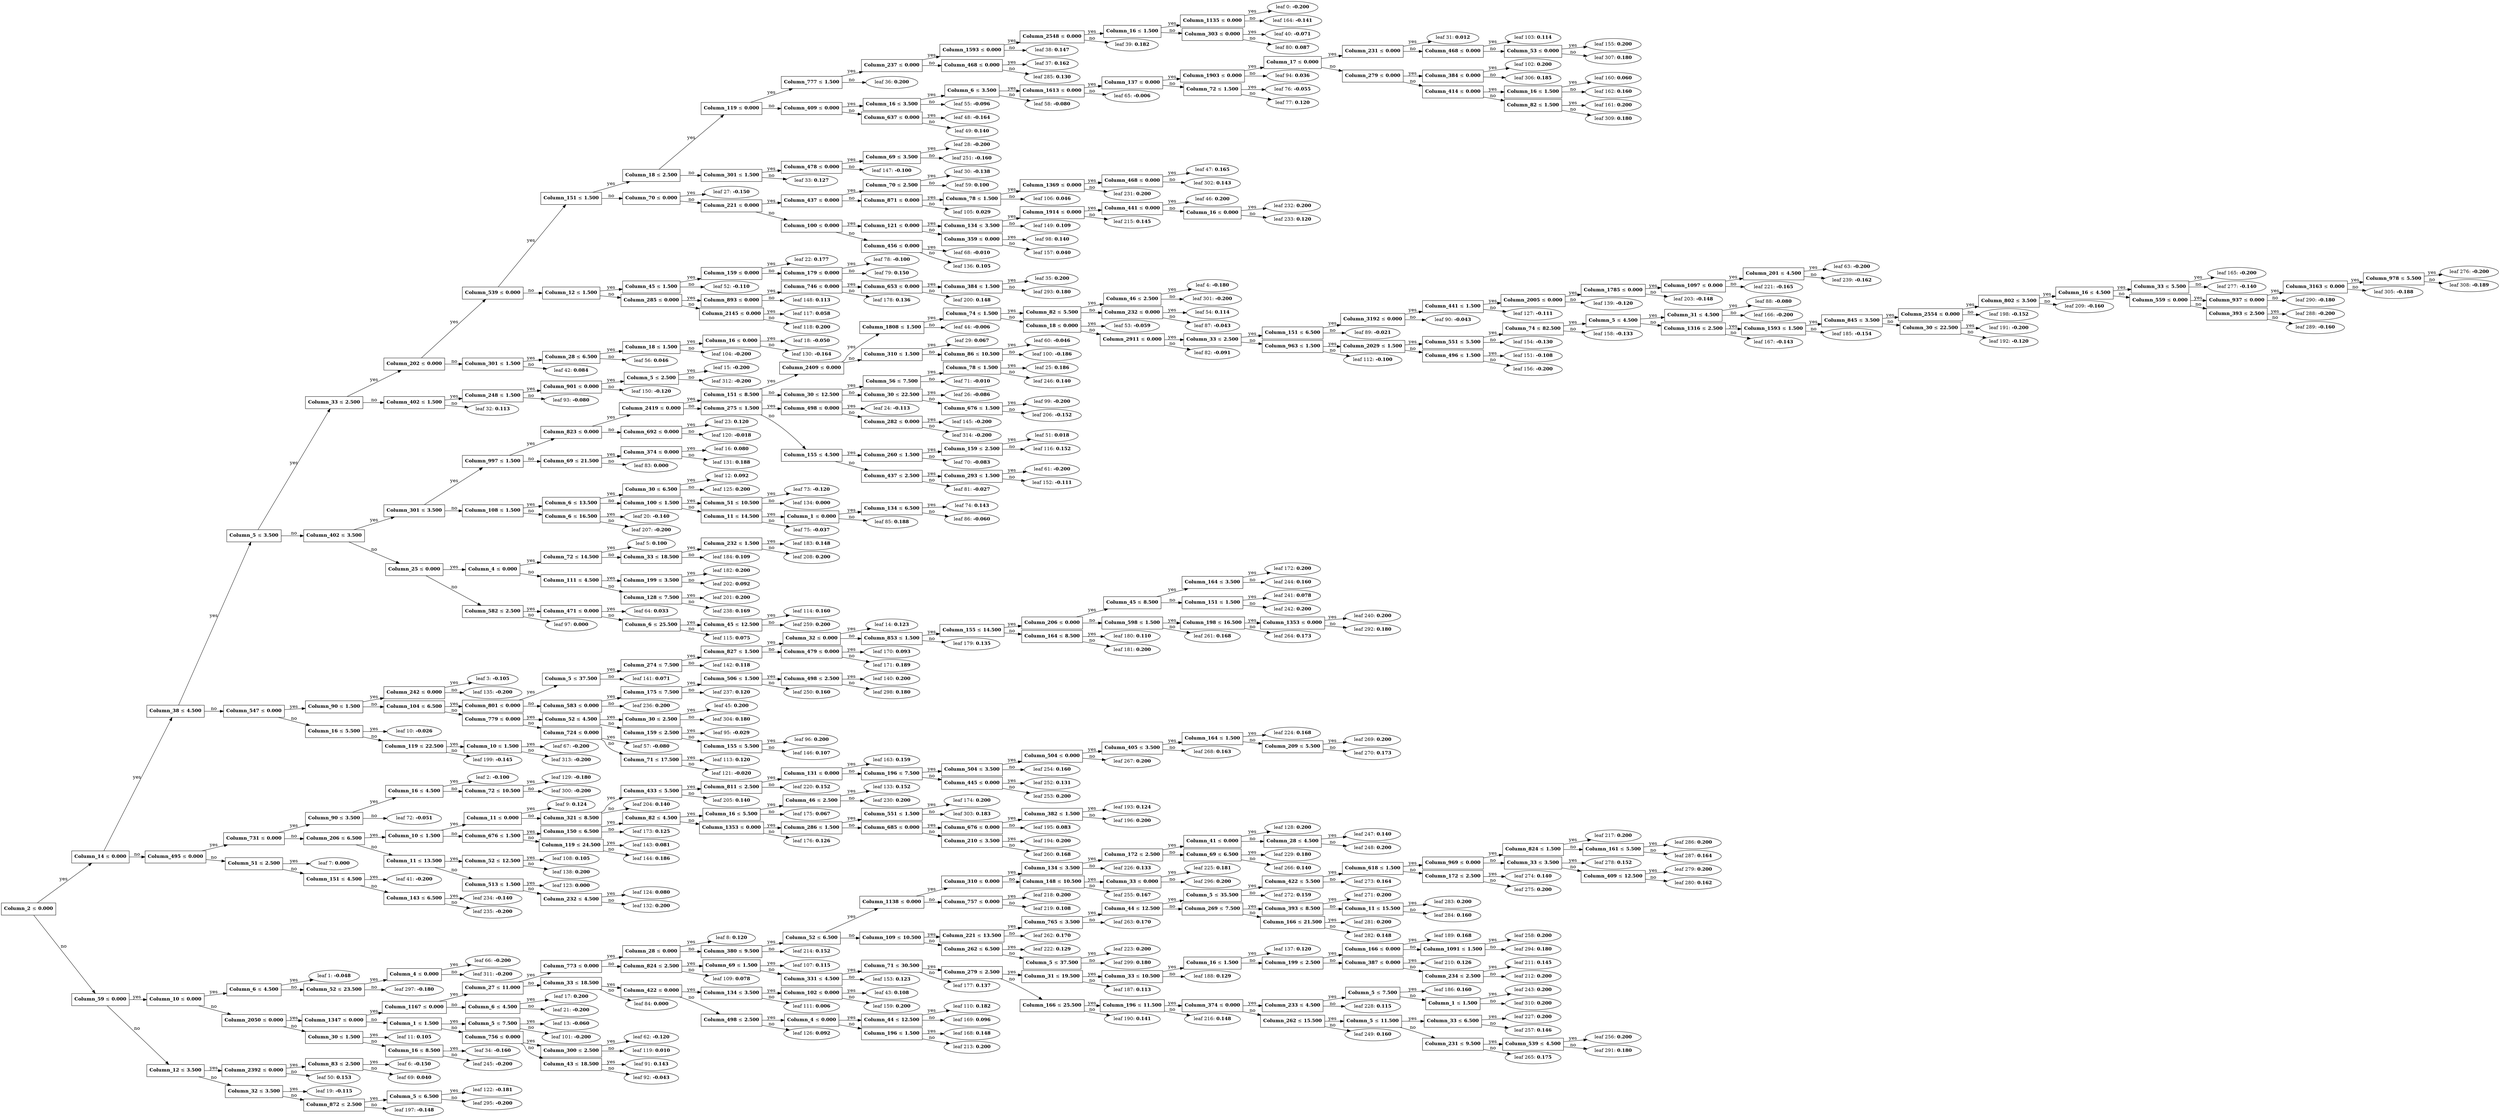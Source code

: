 digraph {
	graph [nodesep=0.05 rankdir=LR ranksep=0.3]
	split0 [label=<<B>Column_2</B> &#8804; <B>0.000</B>> fillcolor=white shape=rectangle style=""]
	split1 [label=<<B>Column_14</B> &#8804; <B>0.000</B>> fillcolor=white shape=rectangle style=""]
	split2 [label=<<B>Column_38</B> &#8804; <B>4.500</B>> fillcolor=white shape=rectangle style=""]
	split3 [label=<<B>Column_5</B> &#8804; <B>3.500</B>> fillcolor=white shape=rectangle style=""]
	split14 [label=<<B>Column_33</B> &#8804; <B>2.500</B>> fillcolor=white shape=rectangle style=""]
	split17 [label=<<B>Column_202</B> &#8804; <B>0.000</B>> fillcolor=white shape=rectangle style=""]
	split21 [label=<<B>Column_539</B> &#8804; <B>0.000</B>> fillcolor=white shape=rectangle style=""]
	split26 [label=<<B>Column_151</B> &#8804; <B>1.500</B>> fillcolor=white shape=rectangle style=""]
	split27 [label=<<B>Column_18</B> &#8804; <B>2.500</B>> fillcolor=white shape=rectangle style=""]
	split30 [label=<<B>Column_119</B> &#8804; <B>0.000</B>> fillcolor=white shape=rectangle style=""]
	split35 [label=<<B>Column_777</B> &#8804; <B>1.500</B>> fillcolor=white shape=rectangle style=""]
	split36 [label=<<B>Column_237</B> &#8804; <B>0.000</B>> fillcolor=white shape=rectangle style=""]
	split37 [label=<<B>Column_1593</B> &#8804; <B>0.000</B>> fillcolor=white shape=rectangle style=""]
	split38 [label=<<B>Column_2548</B> &#8804; <B>0.000</B>> fillcolor=white shape=rectangle style=""]
	split39 [label=<<B>Column_16</B> &#8804; <B>1.500</B>> fillcolor=white shape=rectangle style=""]
	split163 [label=<<B>Column_1135</B> &#8804; <B>0.000</B>> fillcolor=white shape=rectangle style=""]
	leaf0 [label=<leaf 0: <B>-0.200</B>>]
	split163 -> leaf0 [label=yes]
	leaf164 [label=<leaf 164: <B>-0.141</B>>]
	split163 -> leaf164 [label=no]
	split39 -> split163 [label=yes]
	split79 [label=<<B>Column_303</B> &#8804; <B>0.000</B>> fillcolor=white shape=rectangle style=""]
	leaf40 [label=<leaf 40: <B>-0.071</B>>]
	split79 -> leaf40 [label=yes]
	leaf80 [label=<leaf 80: <B>0.087</B>>]
	split79 -> leaf80 [label=no]
	split39 -> split79 [label=no]
	split38 -> split39 [label=yes]
	leaf39 [label=<leaf 39: <B>0.182</B>>]
	split38 -> leaf39 [label=no]
	split37 -> split38 [label=yes]
	leaf38 [label=<leaf 38: <B>0.147</B>>]
	split37 -> leaf38 [label=no]
	split36 -> split37 [label=yes]
	split284 [label=<<B>Column_468</B> &#8804; <B>0.000</B>> fillcolor=white shape=rectangle style=""]
	leaf37 [label=<leaf 37: <B>0.162</B>>]
	split284 -> leaf37 [label=yes]
	leaf285 [label=<leaf 285: <B>0.130</B>>]
	split284 -> leaf285 [label=no]
	split36 -> split284 [label=no]
	split35 -> split36 [label=yes]
	leaf36 [label=<leaf 36: <B>0.200</B>>]
	split35 -> leaf36 [label=no]
	split30 -> split35 [label=yes]
	split47 [label=<<B>Column_409</B> &#8804; <B>0.000</B>> fillcolor=white shape=rectangle style=""]
	split54 [label=<<B>Column_16</B> &#8804; <B>3.500</B>> fillcolor=white shape=rectangle style=""]
	split57 [label=<<B>Column_6</B> &#8804; <B>3.500</B>> fillcolor=white shape=rectangle style=""]
	split64 [label=<<B>Column_1613</B> &#8804; <B>0.000</B>> fillcolor=white shape=rectangle style=""]
	split75 [label=<<B>Column_137</B> &#8804; <B>0.000</B>> fillcolor=white shape=rectangle style=""]
	split93 [label=<<B>Column_1903</B> &#8804; <B>0.000</B>> fillcolor=white shape=rectangle style=""]
	split101 [label=<<B>Column_17</B> &#8804; <B>0.000</B>> fillcolor=white shape=rectangle style=""]
	split102 [label=<<B>Column_231</B> &#8804; <B>0.000</B>> fillcolor=white shape=rectangle style=""]
	leaf31 [label=<leaf 31: <B>0.012</B>>]
	split102 -> leaf31 [label=yes]
	split154 [label=<<B>Column_468</B> &#8804; <B>0.000</B>> fillcolor=white shape=rectangle style=""]
	leaf103 [label=<leaf 103: <B>0.114</B>>]
	split154 -> leaf103 [label=yes]
	split306 [label=<<B>Column_53</B> &#8804; <B>0.000</B>> fillcolor=white shape=rectangle style=""]
	leaf155 [label=<leaf 155: <B>0.200</B>>]
	split306 -> leaf155 [label=yes]
	leaf307 [label=<leaf 307: <B>0.180</B>>]
	split306 -> leaf307 [label=no]
	split154 -> split306 [label=no]
	split102 -> split154 [label=no]
	split101 -> split102 [label=yes]
	split159 [label=<<B>Column_279</B> &#8804; <B>0.000</B>> fillcolor=white shape=rectangle style=""]
	split305 [label=<<B>Column_384</B> &#8804; <B>0.000</B>> fillcolor=white shape=rectangle style=""]
	leaf102 [label=<leaf 102: <B>0.200</B>>]
	split305 -> leaf102 [label=yes]
	leaf306 [label=<leaf 306: <B>0.185</B>>]
	split305 -> leaf306 [label=no]
	split159 -> split305 [label=yes]
	split160 [label=<<B>Column_414</B> &#8804; <B>0.000</B>> fillcolor=white shape=rectangle style=""]
	split161 [label=<<B>Column_16</B> &#8804; <B>1.500</B>> fillcolor=white shape=rectangle style=""]
	leaf160 [label=<leaf 160: <B>0.060</B>>]
	split161 -> leaf160 [label=yes]
	leaf162 [label=<leaf 162: <B>0.160</B>>]
	split161 -> leaf162 [label=no]
	split160 -> split161 [label=yes]
	split308 [label=<<B>Column_82</B> &#8804; <B>1.500</B>> fillcolor=white shape=rectangle style=""]
	leaf161 [label=<leaf 161: <B>0.200</B>>]
	split308 -> leaf161 [label=yes]
	leaf309 [label=<leaf 309: <B>0.180</B>>]
	split308 -> leaf309 [label=no]
	split160 -> split308 [label=no]
	split159 -> split160 [label=no]
	split101 -> split159 [label=no]
	split93 -> split101 [label=yes]
	leaf94 [label=<leaf 94: <B>0.036</B>>]
	split93 -> leaf94 [label=no]
	split75 -> split93 [label=yes]
	split76 [label=<<B>Column_72</B> &#8804; <B>1.500</B>> fillcolor=white shape=rectangle style=""]
	leaf76 [label=<leaf 76: <B>-0.055</B>>]
	split76 -> leaf76 [label=yes]
	leaf77 [label=<leaf 77: <B>0.120</B>>]
	split76 -> leaf77 [label=no]
	split75 -> split76 [label=no]
	split64 -> split75 [label=yes]
	leaf65 [label=<leaf 65: <B>-0.006</B>>]
	split64 -> leaf65 [label=no]
	split57 -> split64 [label=yes]
	leaf58 [label=<leaf 58: <B>-0.080</B>>]
	split57 -> leaf58 [label=no]
	split54 -> split57 [label=yes]
	leaf55 [label=<leaf 55: <B>-0.096</B>>]
	split54 -> leaf55 [label=no]
	split47 -> split54 [label=yes]
	split48 [label=<<B>Column_637</B> &#8804; <B>0.000</B>> fillcolor=white shape=rectangle style=""]
	leaf48 [label=<leaf 48: <B>-0.164</B>>]
	split48 -> leaf48 [label=yes]
	leaf49 [label=<leaf 49: <B>0.140</B>>]
	split48 -> leaf49 [label=no]
	split47 -> split48 [label=no]
	split30 -> split47 [label=no]
	split27 -> split30 [label=yes]
	split32 [label=<<B>Column_301</B> &#8804; <B>1.500</B>> fillcolor=white shape=rectangle style=""]
	split146 [label=<<B>Column_478</B> &#8804; <B>0.000</B>> fillcolor=white shape=rectangle style=""]
	split250 [label=<<B>Column_69</B> &#8804; <B>3.500</B>> fillcolor=white shape=rectangle style=""]
	leaf28 [label=<leaf 28: <B>-0.200</B>>]
	split250 -> leaf28 [label=yes]
	leaf251 [label=<leaf 251: <B>-0.160</B>>]
	split250 -> leaf251 [label=no]
	split146 -> split250 [label=yes]
	leaf147 [label=<leaf 147: <B>-0.100</B>>]
	split146 -> leaf147 [label=no]
	split32 -> split146 [label=yes]
	leaf33 [label=<leaf 33: <B>0.127</B>>]
	split32 -> leaf33 [label=no]
	split27 -> split32 [label=no]
	split26 -> split27 [label=yes]
	split29 [label=<<B>Column_70</B> &#8804; <B>0.000</B>> fillcolor=white shape=rectangle style=""]
	leaf27 [label=<leaf 27: <B>-0.150</B>>]
	split29 -> leaf27 [label=yes]
	split45 [label=<<B>Column_221</B> &#8804; <B>0.000</B>> fillcolor=white shape=rectangle style=""]
	split46 [label=<<B>Column_437</B> &#8804; <B>0.000</B>> fillcolor=white shape=rectangle style=""]
	split58 [label=<<B>Column_70</B> &#8804; <B>2.500</B>> fillcolor=white shape=rectangle style=""]
	leaf30 [label=<leaf 30: <B>-0.138</B>>]
	split58 -> leaf30 [label=yes]
	leaf59 [label=<leaf 59: <B>0.100</B>>]
	split58 -> leaf59 [label=no]
	split46 -> split58 [label=yes]
	split104 [label=<<B>Column_871</B> &#8804; <B>0.000</B>> fillcolor=white shape=rectangle style=""]
	split105 [label=<<B>Column_78</B> &#8804; <B>1.500</B>> fillcolor=white shape=rectangle style=""]
	split230 [label=<<B>Column_1369</B> &#8804; <B>0.000</B>> fillcolor=white shape=rectangle style=""]
	split301 [label=<<B>Column_468</B> &#8804; <B>0.000</B>> fillcolor=white shape=rectangle style=""]
	leaf47 [label=<leaf 47: <B>0.165</B>>]
	split301 -> leaf47 [label=yes]
	leaf302 [label=<leaf 302: <B>0.143</B>>]
	split301 -> leaf302 [label=no]
	split230 -> split301 [label=yes]
	leaf231 [label=<leaf 231: <B>0.200</B>>]
	split230 -> leaf231 [label=no]
	split105 -> split230 [label=yes]
	leaf106 [label=<leaf 106: <B>0.046</B>>]
	split105 -> leaf106 [label=no]
	split104 -> split105 [label=yes]
	leaf105 [label=<leaf 105: <B>0.029</B>>]
	split104 -> leaf105 [label=no]
	split46 -> split104 [label=no]
	split45 -> split46 [label=yes]
	split67 [label=<<B>Column_100</B> &#8804; <B>0.000</B>> fillcolor=white shape=rectangle style=""]
	split97 [label=<<B>Column_121</B> &#8804; <B>0.000</B>> fillcolor=white shape=rectangle style=""]
	split148 [label=<<B>Column_134</B> &#8804; <B>3.500</B>> fillcolor=white shape=rectangle style=""]
	split214 [label=<<B>Column_1914</B> &#8804; <B>0.000</B>> fillcolor=white shape=rectangle style=""]
	split231 [label=<<B>Column_441</B> &#8804; <B>0.000</B>> fillcolor=white shape=rectangle style=""]
	leaf46 [label=<leaf 46: <B>0.200</B>>]
	split231 -> leaf46 [label=yes]
	split232 [label=<<B>Column_16</B> &#8804; <B>0.000</B>> fillcolor=white shape=rectangle style=""]
	leaf232 [label=<leaf 232: <B>0.200</B>>]
	split232 -> leaf232 [label=yes]
	leaf233 [label=<leaf 233: <B>0.120</B>>]
	split232 -> leaf233 [label=no]
	split231 -> split232 [label=no]
	split214 -> split231 [label=yes]
	leaf215 [label=<leaf 215: <B>0.145</B>>]
	split214 -> leaf215 [label=no]
	split148 -> split214 [label=yes]
	leaf149 [label=<leaf 149: <B>0.109</B>>]
	split148 -> leaf149 [label=no]
	split97 -> split148 [label=yes]
	split156 [label=<<B>Column_359</B> &#8804; <B>0.000</B>> fillcolor=white shape=rectangle style=""]
	leaf98 [label=<leaf 98: <B>0.140</B>>]
	split156 -> leaf98 [label=yes]
	leaf157 [label=<leaf 157: <B>0.040</B>>]
	split156 -> leaf157 [label=no]
	split97 -> split156 [label=no]
	split67 -> split97 [label=yes]
	split135 [label=<<B>Column_456</B> &#8804; <B>0.000</B>> fillcolor=white shape=rectangle style=""]
	leaf68 [label=<leaf 68: <B>-0.010</B>>]
	split135 -> leaf68 [label=yes]
	leaf136 [label=<leaf 136: <B>0.105</B>>]
	split135 -> leaf136 [label=no]
	split67 -> split135 [label=no]
	split45 -> split67 [label=no]
	split29 -> split45 [label=no]
	split26 -> split29 [label=no]
	split21 -> split26 [label=yes]
	split34 [label=<<B>Column_12</B> &#8804; <B>1.500</B>> fillcolor=white shape=rectangle style=""]
	split51 [label=<<B>Column_45</B> &#8804; <B>1.500</B>> fillcolor=white shape=rectangle style=""]
	split77 [label=<<B>Column_159</B> &#8804; <B>0.000</B>> fillcolor=white shape=rectangle style=""]
	leaf22 [label=<leaf 22: <B>0.177</B>>]
	split77 -> leaf22 [label=yes]
	split78 [label=<<B>Column_179</B> &#8804; <B>0.000</B>> fillcolor=white shape=rectangle style=""]
	leaf78 [label=<leaf 78: <B>-0.100</B>>]
	split78 -> leaf78 [label=yes]
	leaf79 [label=<leaf 79: <B>0.150</B>>]
	split78 -> leaf79 [label=no]
	split77 -> split78 [label=no]
	split51 -> split77 [label=yes]
	leaf52 [label=<leaf 52: <B>-0.110</B>>]
	split51 -> leaf52 [label=no]
	split34 -> split51 [label=yes]
	split116 [label=<<B>Column_285</B> &#8804; <B>0.000</B>> fillcolor=white shape=rectangle style=""]
	split147 [label=<<B>Column_893</B> &#8804; <B>0.000</B>> fillcolor=white shape=rectangle style=""]
	split177 [label=<<B>Column_746</B> &#8804; <B>0.000</B>> fillcolor=white shape=rectangle style=""]
	split199 [label=<<B>Column_653</B> &#8804; <B>0.000</B>> fillcolor=white shape=rectangle style=""]
	split292 [label=<<B>Column_384</B> &#8804; <B>1.500</B>> fillcolor=white shape=rectangle style=""]
	leaf35 [label=<leaf 35: <B>0.200</B>>]
	split292 -> leaf35 [label=yes]
	leaf293 [label=<leaf 293: <B>0.180</B>>]
	split292 -> leaf293 [label=no]
	split199 -> split292 [label=yes]
	leaf200 [label=<leaf 200: <B>0.148</B>>]
	split199 -> leaf200 [label=no]
	split177 -> split199 [label=yes]
	leaf178 [label=<leaf 178: <B>0.136</B>>]
	split177 -> leaf178 [label=no]
	split147 -> split177 [label=yes]
	leaf148 [label=<leaf 148: <B>0.113</B>>]
	split147 -> leaf148 [label=no]
	split116 -> split147 [label=yes]
	split117 [label=<<B>Column_2145</B> &#8804; <B>0.000</B>> fillcolor=white shape=rectangle style=""]
	leaf117 [label=<leaf 117: <B>0.058</B>>]
	split117 -> leaf117 [label=yes]
	leaf118 [label=<leaf 118: <B>0.200</B>>]
	split117 -> leaf118 [label=no]
	split116 -> split117 [label=no]
	split34 -> split116 [label=no]
	split21 -> split34 [label=no]
	split17 -> split21 [label=yes]
	split41 [label=<<B>Column_301</B> &#8804; <B>1.500</B>> fillcolor=white shape=rectangle style=""]
	split55 [label=<<B>Column_28</B> &#8804; <B>6.500</B>> fillcolor=white shape=rectangle style=""]
	split103 [label=<<B>Column_18</B> &#8804; <B>1.500</B>> fillcolor=white shape=rectangle style=""]
	split129 [label=<<B>Column_16</B> &#8804; <B>0.000</B>> fillcolor=white shape=rectangle style=""]
	leaf18 [label=<leaf 18: <B>-0.050</B>>]
	split129 -> leaf18 [label=yes]
	leaf130 [label=<leaf 130: <B>-0.164</B>>]
	split129 -> leaf130 [label=no]
	split103 -> split129 [label=yes]
	leaf104 [label=<leaf 104: <B>-0.200</B>>]
	split103 -> leaf104 [label=no]
	split55 -> split103 [label=yes]
	leaf56 [label=<leaf 56: <B>0.046</B>>]
	split55 -> leaf56 [label=no]
	split41 -> split55 [label=yes]
	leaf42 [label=<leaf 42: <B>0.084</B>>]
	split41 -> leaf42 [label=no]
	split17 -> split41 [label=no]
	split14 -> split17 [label=yes]
	split31 [label=<<B>Column_402</B> &#8804; <B>1.500</B>> fillcolor=white shape=rectangle style=""]
	split92 [label=<<B>Column_248</B> &#8804; <B>1.500</B>> fillcolor=white shape=rectangle style=""]
	split149 [label=<<B>Column_901</B> &#8804; <B>0.000</B>> fillcolor=white shape=rectangle style=""]
	split311 [label=<<B>Column_5</B> &#8804; <B>2.500</B>> fillcolor=white shape=rectangle style=""]
	leaf15 [label=<leaf 15: <B>-0.200</B>>]
	split311 -> leaf15 [label=yes]
	leaf312 [label=<leaf 312: <B>-0.200</B>>]
	split311 -> leaf312 [label=no]
	split149 -> split311 [label=yes]
	leaf150 [label=<leaf 150: <B>-0.120</B>>]
	split149 -> leaf150 [label=no]
	split92 -> split149 [label=yes]
	leaf93 [label=<leaf 93: <B>-0.080</B>>]
	split92 -> leaf93 [label=no]
	split31 -> split92 [label=yes]
	leaf32 [label=<leaf 32: <B>0.113</B>>]
	split31 -> leaf32 [label=no]
	split14 -> split31 [label=no]
	split3 -> split14 [label=yes]
	split4 [label=<<B>Column_402</B> &#8804; <B>3.500</B>> fillcolor=white shape=rectangle style=""]
	split11 [label=<<B>Column_301</B> &#8804; <B>3.500</B>> fillcolor=white shape=rectangle style=""]
	split15 [label=<<B>Column_997</B> &#8804; <B>1.500</B>> fillcolor=white shape=rectangle style=""]
	split22 [label=<<B>Column_823</B> &#8804; <B>0.000</B>> fillcolor=white shape=rectangle style=""]
	split23 [label=<<B>Column_2419</B> &#8804; <B>0.000</B>> fillcolor=white shape=rectangle style=""]
	split24 [label=<<B>Column_151</B> &#8804; <B>8.500</B>> fillcolor=white shape=rectangle style=""]
	split28 [label=<<B>Column_2409</B> &#8804; <B>0.000</B>> fillcolor=white shape=rectangle style=""]
	split43 [label=<<B>Column_1808</B> &#8804; <B>1.500</B>> fillcolor=white shape=rectangle style=""]
	split52 [label=<<B>Column_74</B> &#8804; <B>1.500</B>> fillcolor=white shape=rectangle style=""]
	split53 [label=<<B>Column_82</B> &#8804; <B>5.500</B>> fillcolor=white shape=rectangle style=""]
	split300 [label=<<B>Column_46</B> &#8804; <B>2.500</B>> fillcolor=white shape=rectangle style=""]
	leaf4 [label=<leaf 4: <B>-0.180</B>>]
	split300 -> leaf4 [label=yes]
	leaf301 [label=<leaf 301: <B>-0.200</B>>]
	split300 -> leaf301 [label=no]
	split53 -> split300 [label=yes]
	split86 [label=<<B>Column_232</B> &#8804; <B>0.000</B>> fillcolor=white shape=rectangle style=""]
	leaf54 [label=<leaf 54: <B>0.114</B>>]
	split86 -> leaf54 [label=yes]
	leaf87 [label=<leaf 87: <B>-0.043</B>>]
	split86 -> leaf87 [label=no]
	split53 -> split86 [label=no]
	split52 -> split53 [label=yes]
	split62 [label=<<B>Column_18</B> &#8804; <B>0.000</B>> fillcolor=white shape=rectangle style=""]
	leaf53 [label=<leaf 53: <B>-0.059</B>>]
	split62 -> leaf53 [label=yes]
	split81 [label=<<B>Column_2911</B> &#8804; <B>0.000</B>> fillcolor=white shape=rectangle style=""]
	split87 [label=<<B>Column_33</B> &#8804; <B>2.500</B>> fillcolor=white shape=rectangle style=""]
	split88 [label=<<B>Column_151</B> &#8804; <B>6.500</B>> fillcolor=white shape=rectangle style=""]
	split89 [label=<<B>Column_3192</B> &#8804; <B>0.000</B>> fillcolor=white shape=rectangle style=""]
	split126 [label=<<B>Column_441</B> &#8804; <B>1.500</B>> fillcolor=white shape=rectangle style=""]
	split138 [label=<<B>Column_2005</B> &#8804; <B>0.000</B>> fillcolor=white shape=rectangle style=""]
	split202 [label=<<B>Column_1785</B> &#8804; <B>0.000</B>> fillcolor=white shape=rectangle style=""]
	split220 [label=<<B>Column_1097</B> &#8804; <B>0.000</B>> fillcolor=white shape=rectangle style=""]
	split238 [label=<<B>Column_201</B> &#8804; <B>4.500</B>> fillcolor=white shape=rectangle style=""]
	leaf63 [label=<leaf 63: <B>-0.200</B>>]
	split238 -> leaf63 [label=yes]
	leaf239 [label=<leaf 239: <B>-0.162</B>>]
	split238 -> leaf239 [label=no]
	split220 -> split238 [label=yes]
	leaf221 [label=<leaf 221: <B>-0.165</B>>]
	split220 -> leaf221 [label=no]
	split202 -> split220 [label=yes]
	leaf203 [label=<leaf 203: <B>-0.148</B>>]
	split202 -> leaf203 [label=no]
	split138 -> split202 [label=yes]
	leaf139 [label=<leaf 139: <B>-0.120</B>>]
	split138 -> leaf139 [label=no]
	split126 -> split138 [label=yes]
	leaf127 [label=<leaf 127: <B>-0.111</B>>]
	split126 -> leaf127 [label=no]
	split89 -> split126 [label=yes]
	leaf90 [label=<leaf 90: <B>-0.043</B>>]
	split89 -> leaf90 [label=no]
	split88 -> split89 [label=yes]
	leaf89 [label=<leaf 89: <B>-0.021</B>>]
	split88 -> leaf89 [label=no]
	split87 -> split88 [label=yes]
	split111 [label=<<B>Column_963</B> &#8804; <B>1.500</B>> fillcolor=white shape=rectangle style=""]
	split150 [label=<<B>Column_2029</B> &#8804; <B>1.500</B>> fillcolor=white shape=rectangle style=""]
	split153 [label=<<B>Column_551</B> &#8804; <B>5.500</B>> fillcolor=white shape=rectangle style=""]
	split157 [label=<<B>Column_74</B> &#8804; <B>82.500</B>> fillcolor=white shape=rectangle style=""]
	split164 [label=<<B>Column_5</B> &#8804; <B>4.500</B>> fillcolor=white shape=rectangle style=""]
	split165 [label=<<B>Column_31</B> &#8804; <B>4.500</B>> fillcolor=white shape=rectangle style=""]
	leaf88 [label=<leaf 88: <B>-0.080</B>>]
	split165 -> leaf88 [label=yes]
	leaf166 [label=<leaf 166: <B>-0.200</B>>]
	split165 -> leaf166 [label=no]
	split164 -> split165 [label=yes]
	split166 [label=<<B>Column_1316</B> &#8804; <B>2.500</B>> fillcolor=white shape=rectangle style=""]
	split184 [label=<<B>Column_1593</B> &#8804; <B>1.500</B>> fillcolor=white shape=rectangle style=""]
	split190 [label=<<B>Column_845</B> &#8804; <B>3.500</B>> fillcolor=white shape=rectangle style=""]
	split197 [label=<<B>Column_2554</B> &#8804; <B>0.000</B>> fillcolor=white shape=rectangle style=""]
	split208 [label=<<B>Column_802</B> &#8804; <B>3.500</B>> fillcolor=white shape=rectangle style=""]
	split275 [label=<<B>Column_16</B> &#8804; <B>4.500</B>> fillcolor=white shape=rectangle style=""]
	split276 [label=<<B>Column_33</B> &#8804; <B>5.500</B>> fillcolor=white shape=rectangle style=""]
	leaf165 [label=<leaf 165: <B>-0.200</B>>]
	split276 -> leaf165 [label=yes]
	leaf277 [label=<leaf 277: <B>-0.140</B>>]
	split276 -> leaf277 [label=no]
	split275 -> split276 [label=yes]
	split287 [label=<<B>Column_559</B> &#8804; <B>0.000</B>> fillcolor=white shape=rectangle style=""]
	split289 [label=<<B>Column_937</B> &#8804; <B>0.000</B>> fillcolor=white shape=rectangle style=""]
	split304 [label=<<B>Column_3163</B> &#8804; <B>0.000</B>> fillcolor=white shape=rectangle style=""]
	split307 [label=<<B>Column_978</B> &#8804; <B>5.500</B>> fillcolor=white shape=rectangle style=""]
	leaf276 [label=<leaf 276: <B>-0.200</B>>]
	split307 -> leaf276 [label=yes]
	leaf308 [label=<leaf 308: <B>-0.189</B>>]
	split307 -> leaf308 [label=no]
	split304 -> split307 [label=yes]
	leaf305 [label=<leaf 305: <B>-0.188</B>>]
	split304 -> leaf305 [label=no]
	split289 -> split304 [label=yes]
	leaf290 [label=<leaf 290: <B>-0.180</B>>]
	split289 -> leaf290 [label=no]
	split287 -> split289 [label=yes]
	split288 [label=<<B>Column_393</B> &#8804; <B>2.500</B>> fillcolor=white shape=rectangle style=""]
	leaf288 [label=<leaf 288: <B>-0.200</B>>]
	split288 -> leaf288 [label=yes]
	leaf289 [label=<leaf 289: <B>-0.160</B>>]
	split288 -> leaf289 [label=no]
	split287 -> split288 [label=no]
	split275 -> split287 [label=no]
	split208 -> split275 [label=yes]
	leaf209 [label=<leaf 209: <B>-0.160</B>>]
	split208 -> leaf209 [label=no]
	split197 -> split208 [label=yes]
	leaf198 [label=<leaf 198: <B>-0.152</B>>]
	split197 -> leaf198 [label=no]
	split190 -> split197 [label=yes]
	split191 [label=<<B>Column_30</B> &#8804; <B>22.500</B>> fillcolor=white shape=rectangle style=""]
	leaf191 [label=<leaf 191: <B>-0.200</B>>]
	split191 -> leaf191 [label=yes]
	leaf192 [label=<leaf 192: <B>-0.120</B>>]
	split191 -> leaf192 [label=no]
	split190 -> split191 [label=no]
	split184 -> split190 [label=yes]
	leaf185 [label=<leaf 185: <B>-0.154</B>>]
	split184 -> leaf185 [label=no]
	split166 -> split184 [label=yes]
	leaf167 [label=<leaf 167: <B>-0.143</B>>]
	split166 -> leaf167 [label=no]
	split164 -> split166 [label=no]
	split157 -> split164 [label=yes]
	leaf158 [label=<leaf 158: <B>-0.133</B>>]
	split157 -> leaf158 [label=no]
	split153 -> split157 [label=yes]
	leaf154 [label=<leaf 154: <B>-0.130</B>>]
	split153 -> leaf154 [label=no]
	split150 -> split153 [label=yes]
	split155 [label=<<B>Column_496</B> &#8804; <B>1.500</B>> fillcolor=white shape=rectangle style=""]
	leaf151 [label=<leaf 151: <B>-0.108</B>>]
	split155 -> leaf151 [label=yes]
	leaf156 [label=<leaf 156: <B>-0.200</B>>]
	split155 -> leaf156 [label=no]
	split150 -> split155 [label=no]
	split111 -> split150 [label=yes]
	leaf112 [label=<leaf 112: <B>-0.100</B>>]
	split111 -> leaf112 [label=no]
	split87 -> split111 [label=no]
	split81 -> split87 [label=yes]
	leaf82 [label=<leaf 82: <B>-0.091</B>>]
	split81 -> leaf82 [label=no]
	split62 -> split81 [label=no]
	split52 -> split62 [label=no]
	split43 -> split52 [label=yes]
	leaf44 [label=<leaf 44: <B>-0.006</B>>]
	split43 -> leaf44 [label=no]
	split28 -> split43 [label=yes]
	split59 [label=<<B>Column_310</B> &#8804; <B>1.500</B>> fillcolor=white shape=rectangle style=""]
	leaf29 [label=<leaf 29: <B>0.067</B>>]
	split59 -> leaf29 [label=yes]
	split99 [label=<<B>Column_86</B> &#8804; <B>10.500</B>> fillcolor=white shape=rectangle style=""]
	leaf60 [label=<leaf 60: <B>-0.046</B>>]
	split99 -> leaf60 [label=yes]
	leaf100 [label=<leaf 100: <B>-0.186</B>>]
	split99 -> leaf100 [label=no]
	split59 -> split99 [label=no]
	split28 -> split59 [label=no]
	split24 -> split28 [label=yes]
	split25 [label=<<B>Column_30</B> &#8804; <B>12.500</B>> fillcolor=white shape=rectangle style=""]
	split70 [label=<<B>Column_56</B> &#8804; <B>7.500</B>> fillcolor=white shape=rectangle style=""]
	split245 [label=<<B>Column_78</B> &#8804; <B>1.500</B>> fillcolor=white shape=rectangle style=""]
	leaf25 [label=<leaf 25: <B>0.186</B>>]
	split245 -> leaf25 [label=yes]
	leaf246 [label=<leaf 246: <B>0.140</B>>]
	split245 -> leaf246 [label=no]
	split70 -> split245 [label=yes]
	leaf71 [label=<leaf 71: <B>-0.010</B>>]
	split70 -> leaf71 [label=no]
	split25 -> split70 [label=yes]
	split98 [label=<<B>Column_30</B> &#8804; <B>22.500</B>> fillcolor=white shape=rectangle style=""]
	leaf26 [label=<leaf 26: <B>-0.086</B>>]
	split98 -> leaf26 [label=yes]
	split205 [label=<<B>Column_676</B> &#8804; <B>1.500</B>> fillcolor=white shape=rectangle style=""]
	leaf99 [label=<leaf 99: <B>-0.200</B>>]
	split205 -> leaf99 [label=yes]
	leaf206 [label=<leaf 206: <B>-0.152</B>>]
	split205 -> leaf206 [label=no]
	split98 -> split205 [label=no]
	split25 -> split98 [label=no]
	split24 -> split25 [label=no]
	split23 -> split24 [label=yes]
	split50 [label=<<B>Column_275</B> &#8804; <B>1.500</B>> fillcolor=white shape=rectangle style=""]
	split144 [label=<<B>Column_498</B> &#8804; <B>0.000</B>> fillcolor=white shape=rectangle style=""]
	leaf24 [label=<leaf 24: <B>-0.113</B>>]
	split144 -> leaf24 [label=yes]
	split313 [label=<<B>Column_282</B> &#8804; <B>0.000</B>> fillcolor=white shape=rectangle style=""]
	leaf145 [label=<leaf 145: <B>-0.200</B>>]
	split313 -> leaf145 [label=yes]
	leaf314 [label=<leaf 314: <B>-0.200</B>>]
	split313 -> leaf314 [label=no]
	split144 -> split313 [label=no]
	split50 -> split144 [label=yes]
	split60 [label=<<B>Column_155</B> &#8804; <B>4.500</B>> fillcolor=white shape=rectangle style=""]
	split69 [label=<<B>Column_260</B> &#8804; <B>1.500</B>> fillcolor=white shape=rectangle style=""]
	split115 [label=<<B>Column_159</B> &#8804; <B>2.500</B>> fillcolor=white shape=rectangle style=""]
	leaf51 [label=<leaf 51: <B>0.018</B>>]
	split115 -> leaf51 [label=yes]
	leaf116 [label=<leaf 116: <B>0.152</B>>]
	split115 -> leaf116 [label=no]
	split69 -> split115 [label=yes]
	leaf70 [label=<leaf 70: <B>-0.083</B>>]
	split69 -> leaf70 [label=no]
	split60 -> split69 [label=yes]
	split80 [label=<<B>Column_437</B> &#8804; <B>2.500</B>> fillcolor=white shape=rectangle style=""]
	split151 [label=<<B>Column_293</B> &#8804; <B>1.500</B>> fillcolor=white shape=rectangle style=""]
	leaf61 [label=<leaf 61: <B>-0.200</B>>]
	split151 -> leaf61 [label=yes]
	leaf152 [label=<leaf 152: <B>-0.111</B>>]
	split151 -> leaf152 [label=no]
	split80 -> split151 [label=yes]
	leaf81 [label=<leaf 81: <B>-0.027</B>>]
	split80 -> leaf81 [label=no]
	split60 -> split80 [label=no]
	split50 -> split60 [label=no]
	split23 -> split50 [label=no]
	split22 -> split23 [label=yes]
	split119 [label=<<B>Column_692</B> &#8804; <B>0.000</B>> fillcolor=white shape=rectangle style=""]
	leaf23 [label=<leaf 23: <B>0.120</B>>]
	split119 -> leaf23 [label=yes]
	leaf120 [label=<leaf 120: <B>-0.018</B>>]
	split119 -> leaf120 [label=no]
	split22 -> split119 [label=no]
	split15 -> split22 [label=yes]
	split82 [label=<<B>Column_69</B> &#8804; <B>21.500</B>> fillcolor=white shape=rectangle style=""]
	split130 [label=<<B>Column_374</B> &#8804; <B>0.000</B>> fillcolor=white shape=rectangle style=""]
	leaf16 [label=<leaf 16: <B>0.080</B>>]
	split130 -> leaf16 [label=yes]
	leaf131 [label=<leaf 131: <B>0.188</B>>]
	split130 -> leaf131 [label=no]
	split82 -> split130 [label=yes]
	leaf83 [label=<leaf 83: <B>0.000</B>>]
	split82 -> leaf83 [label=no]
	split15 -> split82 [label=no]
	split11 -> split15 [label=yes]
	split19 [label=<<B>Column_108</B> &#8804; <B>1.500</B>> fillcolor=white shape=rectangle style=""]
	split72 [label=<<B>Column_6</B> &#8804; <B>13.500</B>> fillcolor=white shape=rectangle style=""]
	split124 [label=<<B>Column_30</B> &#8804; <B>6.500</B>> fillcolor=white shape=rectangle style=""]
	leaf12 [label=<leaf 12: <B>0.092</B>>]
	split124 -> leaf12 [label=yes]
	leaf125 [label=<leaf 125: <B>0.200</B>>]
	split124 -> leaf125 [label=no]
	split72 -> split124 [label=yes]
	split73 [label=<<B>Column_100</B> &#8804; <B>1.500</B>> fillcolor=white shape=rectangle style=""]
	split133 [label=<<B>Column_51</B> &#8804; <B>10.500</B>> fillcolor=white shape=rectangle style=""]
	leaf73 [label=<leaf 73: <B>-0.120</B>>]
	split133 -> leaf73 [label=yes]
	leaf134 [label=<leaf 134: <B>0.000</B>>]
	split133 -> leaf134 [label=no]
	split73 -> split133 [label=yes]
	split74 [label=<<B>Column_11</B> &#8804; <B>14.500</B>> fillcolor=white shape=rectangle style=""]
	split84 [label=<<B>Column_1</B> &#8804; <B>0.000</B>> fillcolor=white shape=rectangle style=""]
	split85 [label=<<B>Column_134</B> &#8804; <B>6.500</B>> fillcolor=white shape=rectangle style=""]
	leaf74 [label=<leaf 74: <B>0.143</B>>]
	split85 -> leaf74 [label=yes]
	leaf86 [label=<leaf 86: <B>-0.060</B>>]
	split85 -> leaf86 [label=no]
	split84 -> split85 [label=yes]
	leaf85 [label=<leaf 85: <B>0.188</B>>]
	split84 -> leaf85 [label=no]
	split74 -> split84 [label=yes]
	leaf75 [label=<leaf 75: <B>-0.037</B>>]
	split74 -> leaf75 [label=no]
	split73 -> split74 [label=no]
	split72 -> split73 [label=no]
	split19 -> split72 [label=yes]
	split206 [label=<<B>Column_6</B> &#8804; <B>16.500</B>> fillcolor=white shape=rectangle style=""]
	leaf20 [label=<leaf 20: <B>-0.140</B>>]
	split206 -> leaf20 [label=yes]
	leaf207 [label=<leaf 207: <B>-0.200</B>>]
	split206 -> leaf207 [label=no]
	split19 -> split206 [label=no]
	split11 -> split19 [label=no]
	split4 -> split11 [label=yes]
	split63 [label=<<B>Column_25</B> &#8804; <B>0.000</B>> fillcolor=white shape=rectangle style=""]
	split181 [label=<<B>Column_4</B> &#8804; <B>0.000</B>> fillcolor=white shape=rectangle style=""]
	split182 [label=<<B>Column_72</B> &#8804; <B>14.500</B>> fillcolor=white shape=rectangle style=""]
	leaf5 [label=<leaf 5: <B>0.100</B>>]
	split182 -> leaf5 [label=yes]
	split183 [label=<<B>Column_33</B> &#8804; <B>18.500</B>> fillcolor=white shape=rectangle style=""]
	split207 [label=<<B>Column_232</B> &#8804; <B>1.500</B>> fillcolor=white shape=rectangle style=""]
	leaf183 [label=<leaf 183: <B>0.148</B>>]
	split207 -> leaf183 [label=yes]
	leaf208 [label=<leaf 208: <B>0.200</B>>]
	split207 -> leaf208 [label=no]
	split183 -> split207 [label=yes]
	leaf184 [label=<leaf 184: <B>0.109</B>>]
	split183 -> leaf184 [label=no]
	split182 -> split183 [label=no]
	split181 -> split182 [label=yes]
	split200 [label=<<B>Column_111</B> &#8804; <B>4.500</B>> fillcolor=white shape=rectangle style=""]
	split201 [label=<<B>Column_199</B> &#8804; <B>3.500</B>> fillcolor=white shape=rectangle style=""]
	leaf182 [label=<leaf 182: <B>0.200</B>>]
	split201 -> leaf182 [label=yes]
	leaf202 [label=<leaf 202: <B>0.092</B>>]
	split201 -> leaf202 [label=no]
	split200 -> split201 [label=yes]
	split237 [label=<<B>Column_128</B> &#8804; <B>7.500</B>> fillcolor=white shape=rectangle style=""]
	leaf201 [label=<leaf 201: <B>0.200</B>>]
	split237 -> leaf201 [label=yes]
	leaf238 [label=<leaf 238: <B>0.169</B>>]
	split237 -> leaf238 [label=no]
	split200 -> split237 [label=no]
	split181 -> split200 [label=no]
	split63 -> split181 [label=yes]
	split96 [label=<<B>Column_582</B> &#8804; <B>2.500</B>> fillcolor=white shape=rectangle style=""]
	split113 [label=<<B>Column_471</B> &#8804; <B>0.000</B>> fillcolor=white shape=rectangle style=""]
	leaf64 [label=<leaf 64: <B>0.033</B>>]
	split113 -> leaf64 [label=yes]
	split114 [label=<<B>Column_6</B> &#8804; <B>25.500</B>> fillcolor=white shape=rectangle style=""]
	split258 [label=<<B>Column_45</B> &#8804; <B>12.500</B>> fillcolor=white shape=rectangle style=""]
	leaf114 [label=<leaf 114: <B>0.160</B>>]
	split258 -> leaf114 [label=yes]
	leaf259 [label=<leaf 259: <B>0.200</B>>]
	split258 -> leaf259 [label=no]
	split114 -> split258 [label=yes]
	leaf115 [label=<leaf 115: <B>0.075</B>>]
	split114 -> leaf115 [label=no]
	split113 -> split114 [label=no]
	split96 -> split113 [label=yes]
	leaf97 [label=<leaf 97: <B>0.000</B>>]
	split96 -> leaf97 [label=no]
	split63 -> split96 [label=no]
	split4 -> split63 [label=no]
	split3 -> split4 [label=no]
	split2 -> split3 [label=yes]
	split9 [label=<<B>Column_547</B> &#8804; <B>0.000</B>> fillcolor=white shape=rectangle style=""]
	split13 [label=<<B>Column_90</B> &#8804; <B>1.500</B>> fillcolor=white shape=rectangle style=""]
	split134 [label=<<B>Column_242</B> &#8804; <B>0.000</B>> fillcolor=white shape=rectangle style=""]
	leaf3 [label=<leaf 3: <B>-0.105</B>>]
	split134 -> leaf3 [label=yes]
	leaf135 [label=<leaf 135: <B>-0.200</B>>]
	split134 -> leaf135 [label=no]
	split13 -> split134 [label=yes]
	split44 [label=<<B>Column_104</B> &#8804; <B>6.500</B>> fillcolor=white shape=rectangle style=""]
	split139 [label=<<B>Column_801</B> &#8804; <B>0.000</B>> fillcolor=white shape=rectangle style=""]
	split140 [label=<<B>Column_5</B> &#8804; <B>37.500</B>> fillcolor=white shape=rectangle style=""]
	split141 [label=<<B>Column_274</B> &#8804; <B>7.500</B>> fillcolor=white shape=rectangle style=""]
	split169 [label=<<B>Column_827</B> &#8804; <B>1.500</B>> fillcolor=white shape=rectangle style=""]
	split171 [label=<<B>Column_32</B> &#8804; <B>0.000</B>> fillcolor=white shape=rectangle style=""]
	leaf14 [label=<leaf 14: <B>0.123</B>>]
	split171 -> leaf14 [label=yes]
	split178 [label=<<B>Column_853</B> &#8804; <B>1.500</B>> fillcolor=white shape=rectangle style=""]
	split179 [label=<<B>Column_155</B> &#8804; <B>14.500</B>> fillcolor=white shape=rectangle style=""]
	split239 [label=<<B>Column_206</B> &#8804; <B>0.000</B>> fillcolor=white shape=rectangle style=""]
	split240 [label=<<B>Column_45</B> &#8804; <B>8.500</B>> fillcolor=white shape=rectangle style=""]
	split243 [label=<<B>Column_164</B> &#8804; <B>3.500</B>> fillcolor=white shape=rectangle style=""]
	leaf172 [label=<leaf 172: <B>0.200</B>>]
	split243 -> leaf172 [label=yes]
	leaf244 [label=<leaf 244: <B>0.160</B>>]
	split243 -> leaf244 [label=no]
	split240 -> split243 [label=yes]
	split241 [label=<<B>Column_151</B> &#8804; <B>1.500</B>> fillcolor=white shape=rectangle style=""]
	leaf241 [label=<leaf 241: <B>0.078</B>>]
	split241 -> leaf241 [label=yes]
	leaf242 [label=<leaf 242: <B>0.200</B>>]
	split241 -> leaf242 [label=no]
	split240 -> split241 [label=no]
	split239 -> split240 [label=yes]
	split260 [label=<<B>Column_598</B> &#8804; <B>1.500</B>> fillcolor=white shape=rectangle style=""]
	split263 [label=<<B>Column_198</B> &#8804; <B>16.500</B>> fillcolor=white shape=rectangle style=""]
	split291 [label=<<B>Column_1353</B> &#8804; <B>0.000</B>> fillcolor=white shape=rectangle style=""]
	leaf240 [label=<leaf 240: <B>0.200</B>>]
	split291 -> leaf240 [label=yes]
	leaf292 [label=<leaf 292: <B>0.180</B>>]
	split291 -> leaf292 [label=no]
	split263 -> split291 [label=yes]
	leaf264 [label=<leaf 264: <B>0.173</B>>]
	split263 -> leaf264 [label=no]
	split260 -> split263 [label=yes]
	leaf261 [label=<leaf 261: <B>0.168</B>>]
	split260 -> leaf261 [label=no]
	split239 -> split260 [label=no]
	split179 -> split239 [label=yes]
	split180 [label=<<B>Column_164</B> &#8804; <B>8.500</B>> fillcolor=white shape=rectangle style=""]
	leaf180 [label=<leaf 180: <B>0.110</B>>]
	split180 -> leaf180 [label=yes]
	leaf181 [label=<leaf 181: <B>0.200</B>>]
	split180 -> leaf181 [label=no]
	split179 -> split180 [label=no]
	split178 -> split179 [label=yes]
	leaf179 [label=<leaf 179: <B>0.135</B>>]
	split178 -> leaf179 [label=no]
	split171 -> split178 [label=no]
	split169 -> split171 [label=yes]
	split170 [label=<<B>Column_479</B> &#8804; <B>0.000</B>> fillcolor=white shape=rectangle style=""]
	leaf170 [label=<leaf 170: <B>0.093</B>>]
	split170 -> leaf170 [label=yes]
	leaf171 [label=<leaf 171: <B>0.189</B>>]
	split170 -> leaf171 [label=no]
	split169 -> split170 [label=no]
	split141 -> split169 [label=yes]
	leaf142 [label=<leaf 142: <B>0.118</B>>]
	split141 -> leaf142 [label=no]
	split140 -> split141 [label=yes]
	leaf141 [label=<leaf 141: <B>0.071</B>>]
	split140 -> leaf141 [label=no]
	split139 -> split140 [label=yes]
	split235 [label=<<B>Column_583</B> &#8804; <B>0.000</B>> fillcolor=white shape=rectangle style=""]
	split236 [label=<<B>Column_175</B> &#8804; <B>7.500</B>> fillcolor=white shape=rectangle style=""]
	split249 [label=<<B>Column_506</B> &#8804; <B>1.500</B>> fillcolor=white shape=rectangle style=""]
	split297 [label=<<B>Column_498</B> &#8804; <B>2.500</B>> fillcolor=white shape=rectangle style=""]
	leaf140 [label=<leaf 140: <B>0.200</B>>]
	split297 -> leaf140 [label=yes]
	leaf298 [label=<leaf 298: <B>0.180</B>>]
	split297 -> leaf298 [label=no]
	split249 -> split297 [label=yes]
	leaf250 [label=<leaf 250: <B>0.160</B>>]
	split249 -> leaf250 [label=no]
	split236 -> split249 [label=yes]
	leaf237 [label=<leaf 237: <B>0.120</B>>]
	split236 -> leaf237 [label=no]
	split235 -> split236 [label=yes]
	leaf236 [label=<leaf 236: <B>0.200</B>>]
	split235 -> leaf236 [label=no]
	split139 -> split235 [label=no]
	split44 -> split139 [label=yes]
	split56 [label=<<B>Column_779</B> &#8804; <B>0.000</B>> fillcolor=white shape=rectangle style=""]
	split94 [label=<<B>Column_52</B> &#8804; <B>4.500</B>> fillcolor=white shape=rectangle style=""]
	split303 [label=<<B>Column_30</B> &#8804; <B>2.500</B>> fillcolor=white shape=rectangle style=""]
	leaf45 [label=<leaf 45: <B>0.200</B>>]
	split303 -> leaf45 [label=yes]
	leaf304 [label=<leaf 304: <B>0.180</B>>]
	split303 -> leaf304 [label=no]
	split94 -> split303 [label=yes]
	split95 [label=<<B>Column_159</B> &#8804; <B>2.500</B>> fillcolor=white shape=rectangle style=""]
	leaf95 [label=<leaf 95: <B>-0.029</B>>]
	split95 -> leaf95 [label=yes]
	split145 [label=<<B>Column_155</B> &#8804; <B>5.500</B>> fillcolor=white shape=rectangle style=""]
	leaf96 [label=<leaf 96: <B>0.200</B>>]
	split145 -> leaf96 [label=yes]
	leaf146 [label=<leaf 146: <B>0.107</B>>]
	split145 -> leaf146 [label=no]
	split95 -> split145 [label=no]
	split94 -> split95 [label=no]
	split56 -> split94 [label=yes]
	split112 [label=<<B>Column_724</B> &#8804; <B>0.000</B>> fillcolor=white shape=rectangle style=""]
	leaf57 [label=<leaf 57: <B>-0.080</B>>]
	split112 -> leaf57 [label=yes]
	split120 [label=<<B>Column_71</B> &#8804; <B>17.500</B>> fillcolor=white shape=rectangle style=""]
	leaf113 [label=<leaf 113: <B>0.120</B>>]
	split120 -> leaf113 [label=yes]
	leaf121 [label=<leaf 121: <B>-0.020</B>>]
	split120 -> leaf121 [label=no]
	split112 -> split120 [label=no]
	split56 -> split112 [label=no]
	split44 -> split56 [label=no]
	split13 -> split44 [label=no]
	split9 -> split13 [label=yes]
	split66 [label=<<B>Column_16</B> &#8804; <B>5.500</B>> fillcolor=white shape=rectangle style=""]
	leaf10 [label=<leaf 10: <B>-0.026</B>>]
	split66 -> leaf10 [label=yes]
	split198 [label=<<B>Column_119</B> &#8804; <B>22.500</B>> fillcolor=white shape=rectangle style=""]
	split312 [label=<<B>Column_10</B> &#8804; <B>1.500</B>> fillcolor=white shape=rectangle style=""]
	leaf67 [label=<leaf 67: <B>-0.200</B>>]
	split312 -> leaf67 [label=yes]
	leaf313 [label=<leaf 313: <B>-0.200</B>>]
	split312 -> leaf313 [label=no]
	split198 -> split312 [label=yes]
	leaf199 [label=<leaf 199: <B>-0.145</B>>]
	split198 -> leaf199 [label=no]
	split66 -> split198 [label=no]
	split9 -> split66 [label=no]
	split2 -> split9 [label=no]
	split1 -> split2 [label=yes]
	split6 [label=<<B>Column_495</B> &#8804; <B>0.000</B>> fillcolor=white shape=rectangle style=""]
	split8 [label=<<B>Column_731</B> &#8804; <B>0.000</B>> fillcolor=white shape=rectangle style=""]
	split71 [label=<<B>Column_90</B> &#8804; <B>3.500</B>> fillcolor=white shape=rectangle style=""]
	split128 [label=<<B>Column_16</B> &#8804; <B>4.500</B>> fillcolor=white shape=rectangle style=""]
	leaf2 [label=<leaf 2: <B>-0.100</B>>]
	split128 -> leaf2 [label=yes]
	split299 [label=<<B>Column_72</B> &#8804; <B>10.500</B>> fillcolor=white shape=rectangle style=""]
	leaf129 [label=<leaf 129: <B>-0.180</B>>]
	split299 -> leaf129 [label=yes]
	leaf300 [label=<leaf 300: <B>-0.200</B>>]
	split299 -> leaf300 [label=no]
	split128 -> split299 [label=no]
	split71 -> split128 [label=yes]
	leaf72 [label=<leaf 72: <B>-0.051</B>>]
	split71 -> leaf72 [label=no]
	split8 -> split71 [label=yes]
	split107 [label=<<B>Column_206</B> &#8804; <B>6.500</B>> fillcolor=white shape=rectangle style=""]
	split132 [label=<<B>Column_10</B> &#8804; <B>1.500</B>> fillcolor=white shape=rectangle style=""]
	split162 [label=<<B>Column_11</B> &#8804; <B>0.000</B>> fillcolor=white shape=rectangle style=""]
	leaf9 [label=<leaf 9: <B>0.124</B>>]
	split162 -> leaf9 [label=yes]
	split203 [label=<<B>Column_321</B> &#8804; <B>8.500</B>> fillcolor=white shape=rectangle style=""]
	split204 [label=<<B>Column_433</B> &#8804; <B>5.500</B>> fillcolor=white shape=rectangle style=""]
	split219 [label=<<B>Column_811</B> &#8804; <B>2.500</B>> fillcolor=white shape=rectangle style=""]
	split223 [label=<<B>Column_131</B> &#8804; <B>0.000</B>> fillcolor=white shape=rectangle style=""]
	leaf163 [label=<leaf 163: <B>0.159</B>>]
	split223 -> leaf163 [label=yes]
	split251 [label=<<B>Column_196</B> &#8804; <B>7.500</B>> fillcolor=white shape=rectangle style=""]
	split253 [label=<<B>Column_504</B> &#8804; <B>3.500</B>> fillcolor=white shape=rectangle style=""]
	split266 [label=<<B>Column_504</B> &#8804; <B>0.000</B>> fillcolor=white shape=rectangle style=""]
	split267 [label=<<B>Column_405</B> &#8804; <B>3.500</B>> fillcolor=white shape=rectangle style=""]
	split268 [label=<<B>Column_164</B> &#8804; <B>1.500</B>> fillcolor=white shape=rectangle style=""]
	leaf224 [label=<leaf 224: <B>0.168</B>>]
	split268 -> leaf224 [label=yes]
	split269 [label=<<B>Column_209</B> &#8804; <B>5.500</B>> fillcolor=white shape=rectangle style=""]
	leaf269 [label=<leaf 269: <B>0.200</B>>]
	split269 -> leaf269 [label=yes]
	leaf270 [label=<leaf 270: <B>0.173</B>>]
	split269 -> leaf270 [label=no]
	split268 -> split269 [label=no]
	split267 -> split268 [label=yes]
	leaf268 [label=<leaf 268: <B>0.163</B>>]
	split267 -> leaf268 [label=no]
	split266 -> split267 [label=yes]
	leaf267 [label=<leaf 267: <B>0.200</B>>]
	split266 -> leaf267 [label=no]
	split253 -> split266 [label=yes]
	leaf254 [label=<leaf 254: <B>0.160</B>>]
	split253 -> leaf254 [label=no]
	split251 -> split253 [label=yes]
	split252 [label=<<B>Column_445</B> &#8804; <B>0.000</B>> fillcolor=white shape=rectangle style=""]
	leaf252 [label=<leaf 252: <B>0.131</B>>]
	split252 -> leaf252 [label=yes]
	leaf253 [label=<leaf 253: <B>0.200</B>>]
	split252 -> leaf253 [label=no]
	split251 -> split252 [label=no]
	split223 -> split251 [label=no]
	split219 -> split223 [label=yes]
	leaf220 [label=<leaf 220: <B>0.152</B>>]
	split219 -> leaf220 [label=no]
	split204 -> split219 [label=yes]
	leaf205 [label=<leaf 205: <B>0.140</B>>]
	split204 -> leaf205 [label=no]
	split203 -> split204 [label=yes]
	leaf204 [label=<leaf 204: <B>0.140</B>>]
	split203 -> leaf204 [label=no]
	split162 -> split203 [label=no]
	split132 -> split162 [label=yes]
	split142 [label=<<B>Column_676</B> &#8804; <B>1.500</B>> fillcolor=white shape=rectangle style=""]
	split172 [label=<<B>Column_150</B> &#8804; <B>6.500</B>> fillcolor=white shape=rectangle style=""]
	split173 [label=<<B>Column_82</B> &#8804; <B>4.500</B>> fillcolor=white shape=rectangle style=""]
	split174 [label=<<B>Column_16</B> &#8804; <B>5.500</B>> fillcolor=white shape=rectangle style=""]
	split229 [label=<<B>Column_46</B> &#8804; <B>2.500</B>> fillcolor=white shape=rectangle style=""]
	leaf133 [label=<leaf 133: <B>0.152</B>>]
	split229 -> leaf133 [label=yes]
	leaf230 [label=<leaf 230: <B>0.200</B>>]
	split229 -> leaf230 [label=no]
	split174 -> split229 [label=yes]
	leaf175 [label=<leaf 175: <B>0.067</B>>]
	split174 -> leaf175 [label=no]
	split173 -> split174 [label=yes]
	split175 [label=<<B>Column_1353</B> &#8804; <B>0.000</B>> fillcolor=white shape=rectangle style=""]
	split192 [label=<<B>Column_286</B> &#8804; <B>1.500</B>> fillcolor=white shape=rectangle style=""]
	split302 [label=<<B>Column_551</B> &#8804; <B>1.500</B>> fillcolor=white shape=rectangle style=""]
	leaf174 [label=<leaf 174: <B>0.200</B>>]
	split302 -> leaf174 [label=yes]
	leaf303 [label=<leaf 303: <B>0.183</B>>]
	split302 -> leaf303 [label=no]
	split192 -> split302 [label=yes]
	split193 [label=<<B>Column_685</B> &#8804; <B>0.000</B>> fillcolor=white shape=rectangle style=""]
	split194 [label=<<B>Column_676</B> &#8804; <B>0.000</B>> fillcolor=white shape=rectangle style=""]
	split195 [label=<<B>Column_382</B> &#8804; <B>1.500</B>> fillcolor=white shape=rectangle style=""]
	leaf193 [label=<leaf 193: <B>0.124</B>>]
	split195 -> leaf193 [label=yes]
	leaf196 [label=<leaf 196: <B>0.200</B>>]
	split195 -> leaf196 [label=no]
	split194 -> split195 [label=yes]
	leaf195 [label=<leaf 195: <B>0.083</B>>]
	split194 -> leaf195 [label=no]
	split193 -> split194 [label=yes]
	split259 [label=<<B>Column_210</B> &#8804; <B>3.500</B>> fillcolor=white shape=rectangle style=""]
	leaf194 [label=<leaf 194: <B>0.200</B>>]
	split259 -> leaf194 [label=yes]
	leaf260 [label=<leaf 260: <B>0.168</B>>]
	split259 -> leaf260 [label=no]
	split193 -> split259 [label=no]
	split192 -> split193 [label=no]
	split175 -> split192 [label=yes]
	leaf176 [label=<leaf 176: <B>0.126</B>>]
	split175 -> leaf176 [label=no]
	split173 -> split175 [label=no]
	split172 -> split173 [label=yes]
	leaf173 [label=<leaf 173: <B>0.125</B>>]
	split172 -> leaf173 [label=no]
	split142 -> split172 [label=yes]
	split143 [label=<<B>Column_119</B> &#8804; <B>24.500</B>> fillcolor=white shape=rectangle style=""]
	leaf143 [label=<leaf 143: <B>0.081</B>>]
	split143 -> leaf143 [label=yes]
	leaf144 [label=<leaf 144: <B>0.186</B>>]
	split143 -> leaf144 [label=no]
	split142 -> split143 [label=no]
	split132 -> split142 [label=no]
	split107 -> split132 [label=yes]
	split122 [label=<<B>Column_11</B> &#8804; <B>13.500</B>> fillcolor=white shape=rectangle style=""]
	split137 [label=<<B>Column_52</B> &#8804; <B>12.500</B>> fillcolor=white shape=rectangle style=""]
	leaf108 [label=<leaf 108: <B>0.105</B>>]
	split137 -> leaf108 [label=yes]
	leaf138 [label=<leaf 138: <B>0.200</B>>]
	split137 -> leaf138 [label=no]
	split122 -> split137 [label=yes]
	split123 [label=<<B>Column_513</B> &#8804; <B>1.500</B>> fillcolor=white shape=rectangle style=""]
	leaf123 [label=<leaf 123: <B>0.000</B>>]
	split123 -> leaf123 [label=yes]
	split131 [label=<<B>Column_232</B> &#8804; <B>4.500</B>> fillcolor=white shape=rectangle style=""]
	leaf124 [label=<leaf 124: <B>0.080</B>>]
	split131 -> leaf124 [label=yes]
	leaf132 [label=<leaf 132: <B>0.200</B>>]
	split131 -> leaf132 [label=no]
	split123 -> split131 [label=no]
	split122 -> split123 [label=no]
	split107 -> split122 [label=no]
	split8 -> split107 [label=no]
	split6 -> split8 [label=yes]
	split40 [label=<<B>Column_51</B> &#8804; <B>2.500</B>> fillcolor=white shape=rectangle style=""]
	leaf7 [label=<leaf 7: <B>0.000</B>>]
	split40 -> leaf7 [label=yes]
	split233 [label=<<B>Column_151</B> &#8804; <B>4.500</B>> fillcolor=white shape=rectangle style=""]
	leaf41 [label=<leaf 41: <B>-0.200</B>>]
	split233 -> leaf41 [label=yes]
	split234 [label=<<B>Column_143</B> &#8804; <B>6.500</B>> fillcolor=white shape=rectangle style=""]
	leaf234 [label=<leaf 234: <B>-0.140</B>>]
	split234 -> leaf234 [label=yes]
	leaf235 [label=<leaf 235: <B>-0.200</B>>]
	split234 -> leaf235 [label=no]
	split233 -> split234 [label=no]
	split40 -> split233 [label=no]
	split6 -> split40 [label=no]
	split1 -> split6 [label=no]
	split0 -> split1 [label=yes]
	split5 [label=<<B>Column_59</B> &#8804; <B>0.000</B>> fillcolor=white shape=rectangle style=""]
	split7 [label=<<B>Column_10</B> &#8804; <B>0.000</B>> fillcolor=white shape=rectangle style=""]
	split65 [label=<<B>Column_6</B> &#8804; <B>4.500</B>> fillcolor=white shape=rectangle style=""]
	leaf1 [label=<leaf 1: <B>-0.048</B>>]
	split65 -> leaf1 [label=yes]
	split296 [label=<<B>Column_52</B> &#8804; <B>23.500</B>> fillcolor=white shape=rectangle style=""]
	split310 [label=<<B>Column_4</B> &#8804; <B>0.000</B>> fillcolor=white shape=rectangle style=""]
	leaf66 [label=<leaf 66: <B>-0.200</B>>]
	split310 -> leaf66 [label=yes]
	leaf311 [label=<leaf 311: <B>-0.200</B>>]
	split310 -> leaf311 [label=no]
	split296 -> split310 [label=yes]
	leaf297 [label=<leaf 297: <B>-0.180</B>>]
	split296 -> leaf297 [label=no]
	split65 -> split296 [label=no]
	split7 -> split65 [label=yes]
	split10 [label=<<B>Column_2050</B> &#8804; <B>0.000</B>> fillcolor=white shape=rectangle style=""]
	split12 [label=<<B>Column_1347</B> &#8804; <B>0.000</B>> fillcolor=white shape=rectangle style=""]
	split16 [label=<<B>Column_1167</B> &#8804; <B>0.000</B>> fillcolor=white shape=rectangle style=""]
	split42 [label=<<B>Column_27</B> &#8804; <B>11.000</B>> fillcolor=white shape=rectangle style=""]
	split106 [label=<<B>Column_773</B> &#8804; <B>0.000</B>> fillcolor=white shape=rectangle style=""]
	split127 [label=<<B>Column_28</B> &#8804; <B>0.000</B>> fillcolor=white shape=rectangle style=""]
	leaf8 [label=<leaf 8: <B>0.120</B>>]
	split127 -> leaf8 [label=yes]
	split213 [label=<<B>Column_380</B> &#8804; <B>9.500</B>> fillcolor=white shape=rectangle style=""]
	split216 [label=<<B>Column_52</B> &#8804; <B>6.500</B>> fillcolor=white shape=rectangle style=""]
	split217 [label=<<B>Column_1138</B> &#8804; <B>0.000</B>> fillcolor=white shape=rectangle style=""]
	split224 [label=<<B>Column_310</B> &#8804; <B>0.000</B>> fillcolor=white shape=rectangle style=""]
	split225 [label=<<B>Column_134</B> &#8804; <B>3.500</B>> fillcolor=white shape=rectangle style=""]
	split228 [label=<<B>Column_172</B> &#8804; <B>2.500</B>> fillcolor=white shape=rectangle style=""]
	split246 [label=<<B>Column_41</B> &#8804; <B>0.000</B>> fillcolor=white shape=rectangle style=""]
	leaf128 [label=<leaf 128: <B>0.200</B>>]
	split246 -> leaf128 [label=yes]
	split247 [label=<<B>Column_28</B> &#8804; <B>4.500</B>> fillcolor=white shape=rectangle style=""]
	leaf247 [label=<leaf 247: <B>0.140</B>>]
	split247 -> leaf247 [label=yes]
	leaf248 [label=<leaf 248: <B>0.200</B>>]
	split247 -> leaf248 [label=no]
	split246 -> split247 [label=no]
	split228 -> split246 [label=yes]
	split265 [label=<<B>Column_69</B> &#8804; <B>6.500</B>> fillcolor=white shape=rectangle style=""]
	leaf229 [label=<leaf 229: <B>0.180</B>>]
	split265 -> leaf229 [label=yes]
	leaf266 [label=<leaf 266: <B>0.140</B>>]
	split265 -> leaf266 [label=no]
	split228 -> split265 [label=no]
	split225 -> split228 [label=yes]
	leaf226 [label=<leaf 226: <B>0.133</B>>]
	split225 -> leaf226 [label=no]
	split224 -> split225 [label=yes]
	split254 [label=<<B>Column_148</B> &#8804; <B>10.500</B>> fillcolor=white shape=rectangle style=""]
	split295 [label=<<B>Column_33</B> &#8804; <B>0.000</B>> fillcolor=white shape=rectangle style=""]
	leaf225 [label=<leaf 225: <B>0.181</B>>]
	split295 -> leaf225 [label=yes]
	leaf296 [label=<leaf 296: <B>0.200</B>>]
	split295 -> leaf296 [label=no]
	split254 -> split295 [label=yes]
	leaf255 [label=<leaf 255: <B>0.167</B>>]
	split254 -> leaf255 [label=no]
	split224 -> split254 [label=no]
	split217 -> split224 [label=yes]
	split218 [label=<<B>Column_757</B> &#8804; <B>0.000</B>> fillcolor=white shape=rectangle style=""]
	leaf218 [label=<leaf 218: <B>0.200</B>>]
	split218 -> leaf218 [label=yes]
	leaf219 [label=<leaf 219: <B>0.108</B>>]
	split218 -> leaf219 [label=no]
	split217 -> split218 [label=no]
	split216 -> split217 [label=yes]
	split221 [label=<<B>Column_109</B> &#8804; <B>10.500</B>> fillcolor=white shape=rectangle style=""]
	split261 [label=<<B>Column_221</B> &#8804; <B>13.500</B>> fillcolor=white shape=rectangle style=""]
	split262 [label=<<B>Column_765</B> &#8804; <B>3.500</B>> fillcolor=white shape=rectangle style=""]
	split270 [label=<<B>Column_44</B> &#8804; <B>12.500</B>> fillcolor=white shape=rectangle style=""]
	split271 [label=<<B>Column_5</B> &#8804; <B>35.500</B>> fillcolor=white shape=rectangle style=""]
	split272 [label=<<B>Column_422</B> &#8804; <B>5.500</B>> fillcolor=white shape=rectangle style=""]
	split273 [label=<<B>Column_618</B> &#8804; <B>1.500</B>> fillcolor=white shape=rectangle style=""]
	split277 [label=<<B>Column_969</B> &#8804; <B>0.000</B>> fillcolor=white shape=rectangle style=""]
	split285 [label=<<B>Column_824</B> &#8804; <B>1.500</B>> fillcolor=white shape=rectangle style=""]
	leaf217 [label=<leaf 217: <B>0.200</B>>]
	split285 -> leaf217 [label=yes]
	split286 [label=<<B>Column_161</B> &#8804; <B>5.500</B>> fillcolor=white shape=rectangle style=""]
	leaf286 [label=<leaf 286: <B>0.200</B>>]
	split286 -> leaf286 [label=yes]
	leaf287 [label=<leaf 287: <B>0.164</B>>]
	split286 -> leaf287 [label=no]
	split285 -> split286 [label=no]
	split277 -> split285 [label=yes]
	split278 [label=<<B>Column_33</B> &#8804; <B>3.500</B>> fillcolor=white shape=rectangle style=""]
	leaf278 [label=<leaf 278: <B>0.152</B>>]
	split278 -> leaf278 [label=yes]
	split279 [label=<<B>Column_409</B> &#8804; <B>12.500</B>> fillcolor=white shape=rectangle style=""]
	leaf279 [label=<leaf 279: <B>0.200</B>>]
	split279 -> leaf279 [label=yes]
	leaf280 [label=<leaf 280: <B>0.162</B>>]
	split279 -> leaf280 [label=no]
	split278 -> split279 [label=no]
	split277 -> split278 [label=no]
	split273 -> split277 [label=yes]
	split274 [label=<<B>Column_172</B> &#8804; <B>2.500</B>> fillcolor=white shape=rectangle style=""]
	leaf274 [label=<leaf 274: <B>0.140</B>>]
	split274 -> leaf274 [label=yes]
	leaf275 [label=<leaf 275: <B>0.200</B>>]
	split274 -> leaf275 [label=no]
	split273 -> split274 [label=no]
	split272 -> split273 [label=yes]
	leaf273 [label=<leaf 273: <B>0.164</B>>]
	split272 -> leaf273 [label=no]
	split271 -> split272 [label=yes]
	leaf272 [label=<leaf 272: <B>0.159</B>>]
	split271 -> leaf272 [label=no]
	split270 -> split271 [label=yes]
	split280 [label=<<B>Column_269</B> &#8804; <B>7.500</B>> fillcolor=white shape=rectangle style=""]
	split282 [label=<<B>Column_393</B> &#8804; <B>8.500</B>> fillcolor=white shape=rectangle style=""]
	leaf271 [label=<leaf 271: <B>0.200</B>>]
	split282 -> leaf271 [label=yes]
	split283 [label=<<B>Column_11</B> &#8804; <B>15.500</B>> fillcolor=white shape=rectangle style=""]
	leaf283 [label=<leaf 283: <B>0.200</B>>]
	split283 -> leaf283 [label=yes]
	leaf284 [label=<leaf 284: <B>0.160</B>>]
	split283 -> leaf284 [label=no]
	split282 -> split283 [label=no]
	split280 -> split282 [label=yes]
	split281 [label=<<B>Column_166</B> &#8804; <B>21.500</B>> fillcolor=white shape=rectangle style=""]
	leaf281 [label=<leaf 281: <B>0.200</B>>]
	split281 -> leaf281 [label=yes]
	leaf282 [label=<leaf 282: <B>0.148</B>>]
	split281 -> leaf282 [label=no]
	split280 -> split281 [label=no]
	split270 -> split280 [label=no]
	split262 -> split270 [label=yes]
	leaf263 [label=<leaf 263: <B>0.170</B>>]
	split262 -> leaf263 [label=no]
	split261 -> split262 [label=yes]
	leaf262 [label=<leaf 262: <B>0.170</B>>]
	split261 -> leaf262 [label=no]
	split221 -> split261 [label=yes]
	split222 [label=<<B>Column_262</B> &#8804; <B>6.500</B>> fillcolor=white shape=rectangle style=""]
	leaf222 [label=<leaf 222: <B>0.129</B>>]
	split222 -> leaf222 [label=yes]
	split298 [label=<<B>Column_5</B> &#8804; <B>37.500</B>> fillcolor=white shape=rectangle style=""]
	leaf223 [label=<leaf 223: <B>0.200</B>>]
	split298 -> leaf223 [label=yes]
	leaf299 [label=<leaf 299: <B>0.180</B>>]
	split298 -> leaf299 [label=no]
	split222 -> split298 [label=no]
	split221 -> split222 [label=no]
	split216 -> split221 [label=no]
	split213 -> split216 [label=yes]
	leaf214 [label=<leaf 214: <B>0.152</B>>]
	split213 -> leaf214 [label=no]
	split127 -> split213 [label=no]
	split106 -> split127 [label=yes]
	split108 [label=<<B>Column_824</B> &#8804; <B>2.500</B>> fillcolor=white shape=rectangle style=""]
	split136 [label=<<B>Column_69</B> &#8804; <B>1.500</B>> fillcolor=white shape=rectangle style=""]
	leaf107 [label=<leaf 107: <B>0.115</B>>]
	split136 -> leaf107 [label=yes]
	split152 [label=<<B>Column_331</B> &#8804; <B>4.500</B>> fillcolor=white shape=rectangle style=""]
	split176 [label=<<B>Column_71</B> &#8804; <B>30.500</B>> fillcolor=white shape=rectangle style=""]
	split185 [label=<<B>Column_279</B> &#8804; <B>2.500</B>> fillcolor=white shape=rectangle style=""]
	split186 [label=<<B>Column_31</B> &#8804; <B>19.500</B>> fillcolor=white shape=rectangle style=""]
	split187 [label=<<B>Column_33</B> &#8804; <B>10.500</B>> fillcolor=white shape=rectangle style=""]
	split188 [label=<<B>Column_16</B> &#8804; <B>1.500</B>> fillcolor=white shape=rectangle style=""]
	leaf137 [label=<leaf 137: <B>0.120</B>>]
	split188 -> leaf137 [label=yes]
	split209 [label=<<B>Column_199</B> &#8804; <B>2.500</B>> fillcolor=white shape=rectangle style=""]
	split257 [label=<<B>Column_166</B> &#8804; <B>0.000</B>> fillcolor=white shape=rectangle style=""]
	leaf189 [label=<leaf 189: <B>0.168</B>>]
	split257 -> leaf189 [label=yes]
	split293 [label=<<B>Column_1091</B> &#8804; <B>1.500</B>> fillcolor=white shape=rectangle style=""]
	leaf258 [label=<leaf 258: <B>0.200</B>>]
	split293 -> leaf258 [label=yes]
	leaf294 [label=<leaf 294: <B>0.180</B>>]
	split293 -> leaf294 [label=no]
	split257 -> split293 [label=no]
	split209 -> split257 [label=yes]
	split210 [label=<<B>Column_387</B> &#8804; <B>0.000</B>> fillcolor=white shape=rectangle style=""]
	leaf210 [label=<leaf 210: <B>0.126</B>>]
	split210 -> leaf210 [label=yes]
	split211 [label=<<B>Column_234</B> &#8804; <B>2.500</B>> fillcolor=white shape=rectangle style=""]
	leaf211 [label=<leaf 211: <B>0.145</B>>]
	split211 -> leaf211 [label=yes]
	leaf212 [label=<leaf 212: <B>0.200</B>>]
	split211 -> leaf212 [label=no]
	split210 -> split211 [label=no]
	split209 -> split210 [label=no]
	split188 -> split209 [label=no]
	split187 -> split188 [label=yes]
	leaf188 [label=<leaf 188: <B>0.129</B>>]
	split187 -> leaf188 [label=no]
	split186 -> split187 [label=yes]
	leaf187 [label=<leaf 187: <B>0.113</B>>]
	split186 -> leaf187 [label=no]
	split185 -> split186 [label=yes]
	split189 [label=<<B>Column_166</B> &#8804; <B>25.500</B>> fillcolor=white shape=rectangle style=""]
	split215 [label=<<B>Column_196</B> &#8804; <B>11.500</B>> fillcolor=white shape=rectangle style=""]
	split226 [label=<<B>Column_374</B> &#8804; <B>0.000</B>> fillcolor=white shape=rectangle style=""]
	split227 [label=<<B>Column_233</B> &#8804; <B>4.500</B>> fillcolor=white shape=rectangle style=""]
	split242 [label=<<B>Column_5</B> &#8804; <B>7.500</B>> fillcolor=white shape=rectangle style=""]
	leaf186 [label=<leaf 186: <B>0.160</B>>]
	split242 -> leaf186 [label=yes]
	split309 [label=<<B>Column_1</B> &#8804; <B>1.500</B>> fillcolor=white shape=rectangle style=""]
	leaf243 [label=<leaf 243: <B>0.200</B>>]
	split309 -> leaf243 [label=yes]
	leaf310 [label=<leaf 310: <B>0.200</B>>]
	split309 -> leaf310 [label=no]
	split242 -> split309 [label=no]
	split227 -> split242 [label=yes]
	leaf228 [label=<leaf 228: <B>0.115</B>>]
	split227 -> leaf228 [label=no]
	split226 -> split227 [label=yes]
	split248 [label=<<B>Column_262</B> &#8804; <B>15.500</B>> fillcolor=white shape=rectangle style=""]
	split255 [label=<<B>Column_5</B> &#8804; <B>11.500</B>> fillcolor=white shape=rectangle style=""]
	split256 [label=<<B>Column_33</B> &#8804; <B>6.500</B>> fillcolor=white shape=rectangle style=""]
	leaf227 [label=<leaf 227: <B>0.200</B>>]
	split256 -> leaf227 [label=yes]
	leaf257 [label=<leaf 257: <B>0.146</B>>]
	split256 -> leaf257 [label=no]
	split255 -> split256 [label=yes]
	split264 [label=<<B>Column_231</B> &#8804; <B>9.500</B>> fillcolor=white shape=rectangle style=""]
	split290 [label=<<B>Column_539</B> &#8804; <B>4.500</B>> fillcolor=white shape=rectangle style=""]
	leaf256 [label=<leaf 256: <B>0.200</B>>]
	split290 -> leaf256 [label=yes]
	leaf291 [label=<leaf 291: <B>0.180</B>>]
	split290 -> leaf291 [label=no]
	split264 -> split290 [label=yes]
	leaf265 [label=<leaf 265: <B>0.175</B>>]
	split264 -> leaf265 [label=no]
	split255 -> split264 [label=no]
	split248 -> split255 [label=yes]
	leaf249 [label=<leaf 249: <B>0.160</B>>]
	split248 -> leaf249 [label=no]
	split226 -> split248 [label=no]
	split215 -> split226 [label=yes]
	leaf216 [label=<leaf 216: <B>0.148</B>>]
	split215 -> leaf216 [label=no]
	split189 -> split215 [label=yes]
	leaf190 [label=<leaf 190: <B>0.141</B>>]
	split189 -> leaf190 [label=no]
	split185 -> split189 [label=no]
	split176 -> split185 [label=yes]
	leaf177 [label=<leaf 177: <B>0.137</B>>]
	split176 -> leaf177 [label=no]
	split152 -> split176 [label=yes]
	leaf153 [label=<leaf 153: <B>0.123</B>>]
	split152 -> leaf153 [label=no]
	split136 -> split152 [label=no]
	split108 -> split136 [label=yes]
	leaf109 [label=<leaf 109: <B>0.078</B>>]
	split108 -> leaf109 [label=no]
	split106 -> split108 [label=no]
	split42 -> split106 [label=yes]
	split83 [label=<<B>Column_33</B> &#8804; <B>18.500</B>> fillcolor=white shape=rectangle style=""]
	split109 [label=<<B>Column_422</B> &#8804; <B>0.000</B>> fillcolor=white shape=rectangle style=""]
	split110 [label=<<B>Column_134</B> &#8804; <B>3.500</B>> fillcolor=white shape=rectangle style=""]
	split158 [label=<<B>Column_102</B> &#8804; <B>0.000</B>> fillcolor=white shape=rectangle style=""]
	leaf43 [label=<leaf 43: <B>0.108</B>>]
	split158 -> leaf43 [label=yes]
	leaf159 [label=<leaf 159: <B>0.200</B>>]
	split158 -> leaf159 [label=no]
	split110 -> split158 [label=yes]
	leaf111 [label=<leaf 111: <B>0.006</B>>]
	split110 -> leaf111 [label=no]
	split109 -> split110 [label=yes]
	split125 [label=<<B>Column_498</B> &#8804; <B>2.500</B>> fillcolor=white shape=rectangle style=""]
	split167 [label=<<B>Column_4</B> &#8804; <B>0.000</B>> fillcolor=white shape=rectangle style=""]
	split168 [label=<<B>Column_44</B> &#8804; <B>12.500</B>> fillcolor=white shape=rectangle style=""]
	leaf110 [label=<leaf 110: <B>0.182</B>>]
	split168 -> leaf110 [label=yes]
	leaf169 [label=<leaf 169: <B>0.096</B>>]
	split168 -> leaf169 [label=no]
	split167 -> split168 [label=yes]
	split212 [label=<<B>Column_196</B> &#8804; <B>1.500</B>> fillcolor=white shape=rectangle style=""]
	leaf168 [label=<leaf 168: <B>0.148</B>>]
	split212 -> leaf168 [label=yes]
	leaf213 [label=<leaf 213: <B>0.200</B>>]
	split212 -> leaf213 [label=no]
	split167 -> split212 [label=no]
	split125 -> split167 [label=yes]
	leaf126 [label=<leaf 126: <B>0.092</B>>]
	split125 -> leaf126 [label=no]
	split109 -> split125 [label=no]
	split83 -> split109 [label=yes]
	leaf84 [label=<leaf 84: <B>0.000</B>>]
	split83 -> leaf84 [label=no]
	split42 -> split83 [label=no]
	split16 -> split42 [label=yes]
	split20 [label=<<B>Column_6</B> &#8804; <B>4.500</B>> fillcolor=white shape=rectangle style=""]
	leaf17 [label=<leaf 17: <B>0.200</B>>]
	split20 -> leaf17 [label=yes]
	leaf21 [label=<leaf 21: <B>-0.200</B>>]
	split20 -> leaf21 [label=no]
	split16 -> split20 [label=no]
	split12 -> split16 [label=yes]
	split61 [label=<<B>Column_1</B> &#8804; <B>1.500</B>> fillcolor=white shape=rectangle style=""]
	split100 [label=<<B>Column_5</B> &#8804; <B>7.500</B>> fillcolor=white shape=rectangle style=""]
	leaf13 [label=<leaf 13: <B>-0.060</B>>]
	split100 -> leaf13 [label=yes]
	leaf101 [label=<leaf 101: <B>-0.200</B>>]
	split100 -> leaf101 [label=no]
	split61 -> split100 [label=yes]
	split90 [label=<<B>Column_756</B> &#8804; <B>0.000</B>> fillcolor=white shape=rectangle style=""]
	split118 [label=<<B>Column_300</B> &#8804; <B>2.500</B>> fillcolor=white shape=rectangle style=""]
	leaf62 [label=<leaf 62: <B>-0.120</B>>]
	split118 -> leaf62 [label=yes]
	leaf119 [label=<leaf 119: <B>0.010</B>>]
	split118 -> leaf119 [label=no]
	split90 -> split118 [label=yes]
	split91 [label=<<B>Column_43</B> &#8804; <B>18.500</B>> fillcolor=white shape=rectangle style=""]
	leaf91 [label=<leaf 91: <B>0.143</B>>]
	split91 -> leaf91 [label=yes]
	leaf92 [label=<leaf 92: <B>-0.043</B>>]
	split91 -> leaf92 [label=no]
	split90 -> split91 [label=no]
	split61 -> split90 [label=no]
	split12 -> split61 [label=no]
	split10 -> split12 [label=yes]
	split33 [label=<<B>Column_30</B> &#8804; <B>1.500</B>> fillcolor=white shape=rectangle style=""]
	leaf11 [label=<leaf 11: <B>0.105</B>>]
	split33 -> leaf11 [label=yes]
	split244 [label=<<B>Column_16</B> &#8804; <B>8.500</B>> fillcolor=white shape=rectangle style=""]
	leaf34 [label=<leaf 34: <B>-0.160</B>>]
	split244 -> leaf34 [label=yes]
	leaf245 [label=<leaf 245: <B>-0.200</B>>]
	split244 -> leaf245 [label=no]
	split33 -> split244 [label=no]
	split10 -> split33 [label=no]
	split7 -> split10 [label=no]
	split5 -> split7 [label=yes]
	split18 [label=<<B>Column_12</B> &#8804; <B>3.500</B>> fillcolor=white shape=rectangle style=""]
	split49 [label=<<B>Column_2392</B> &#8804; <B>0.000</B>> fillcolor=white shape=rectangle style=""]
	split68 [label=<<B>Column_83</B> &#8804; <B>2.500</B>> fillcolor=white shape=rectangle style=""]
	leaf6 [label=<leaf 6: <B>-0.150</B>>]
	split68 -> leaf6 [label=yes]
	leaf69 [label=<leaf 69: <B>0.040</B>>]
	split68 -> leaf69 [label=no]
	split49 -> split68 [label=yes]
	leaf50 [label=<leaf 50: <B>0.153</B>>]
	split49 -> leaf50 [label=no]
	split18 -> split49 [label=yes]
	split121 [label=<<B>Column_32</B> &#8804; <B>3.500</B>> fillcolor=white shape=rectangle style=""]
	leaf19 [label=<leaf 19: <B>-0.115</B>>]
	split121 -> leaf19 [label=yes]
	split196 [label=<<B>Column_872</B> &#8804; <B>2.500</B>> fillcolor=white shape=rectangle style=""]
	split294 [label=<<B>Column_5</B> &#8804; <B>6.500</B>> fillcolor=white shape=rectangle style=""]
	leaf122 [label=<leaf 122: <B>-0.181</B>>]
	split294 -> leaf122 [label=yes]
	leaf295 [label=<leaf 295: <B>-0.200</B>>]
	split294 -> leaf295 [label=no]
	split196 -> split294 [label=yes]
	leaf197 [label=<leaf 197: <B>-0.148</B>>]
	split196 -> leaf197 [label=no]
	split121 -> split196 [label=no]
	split18 -> split121 [label=no]
	split5 -> split18 [label=no]
	split0 -> split5 [label=no]
}
